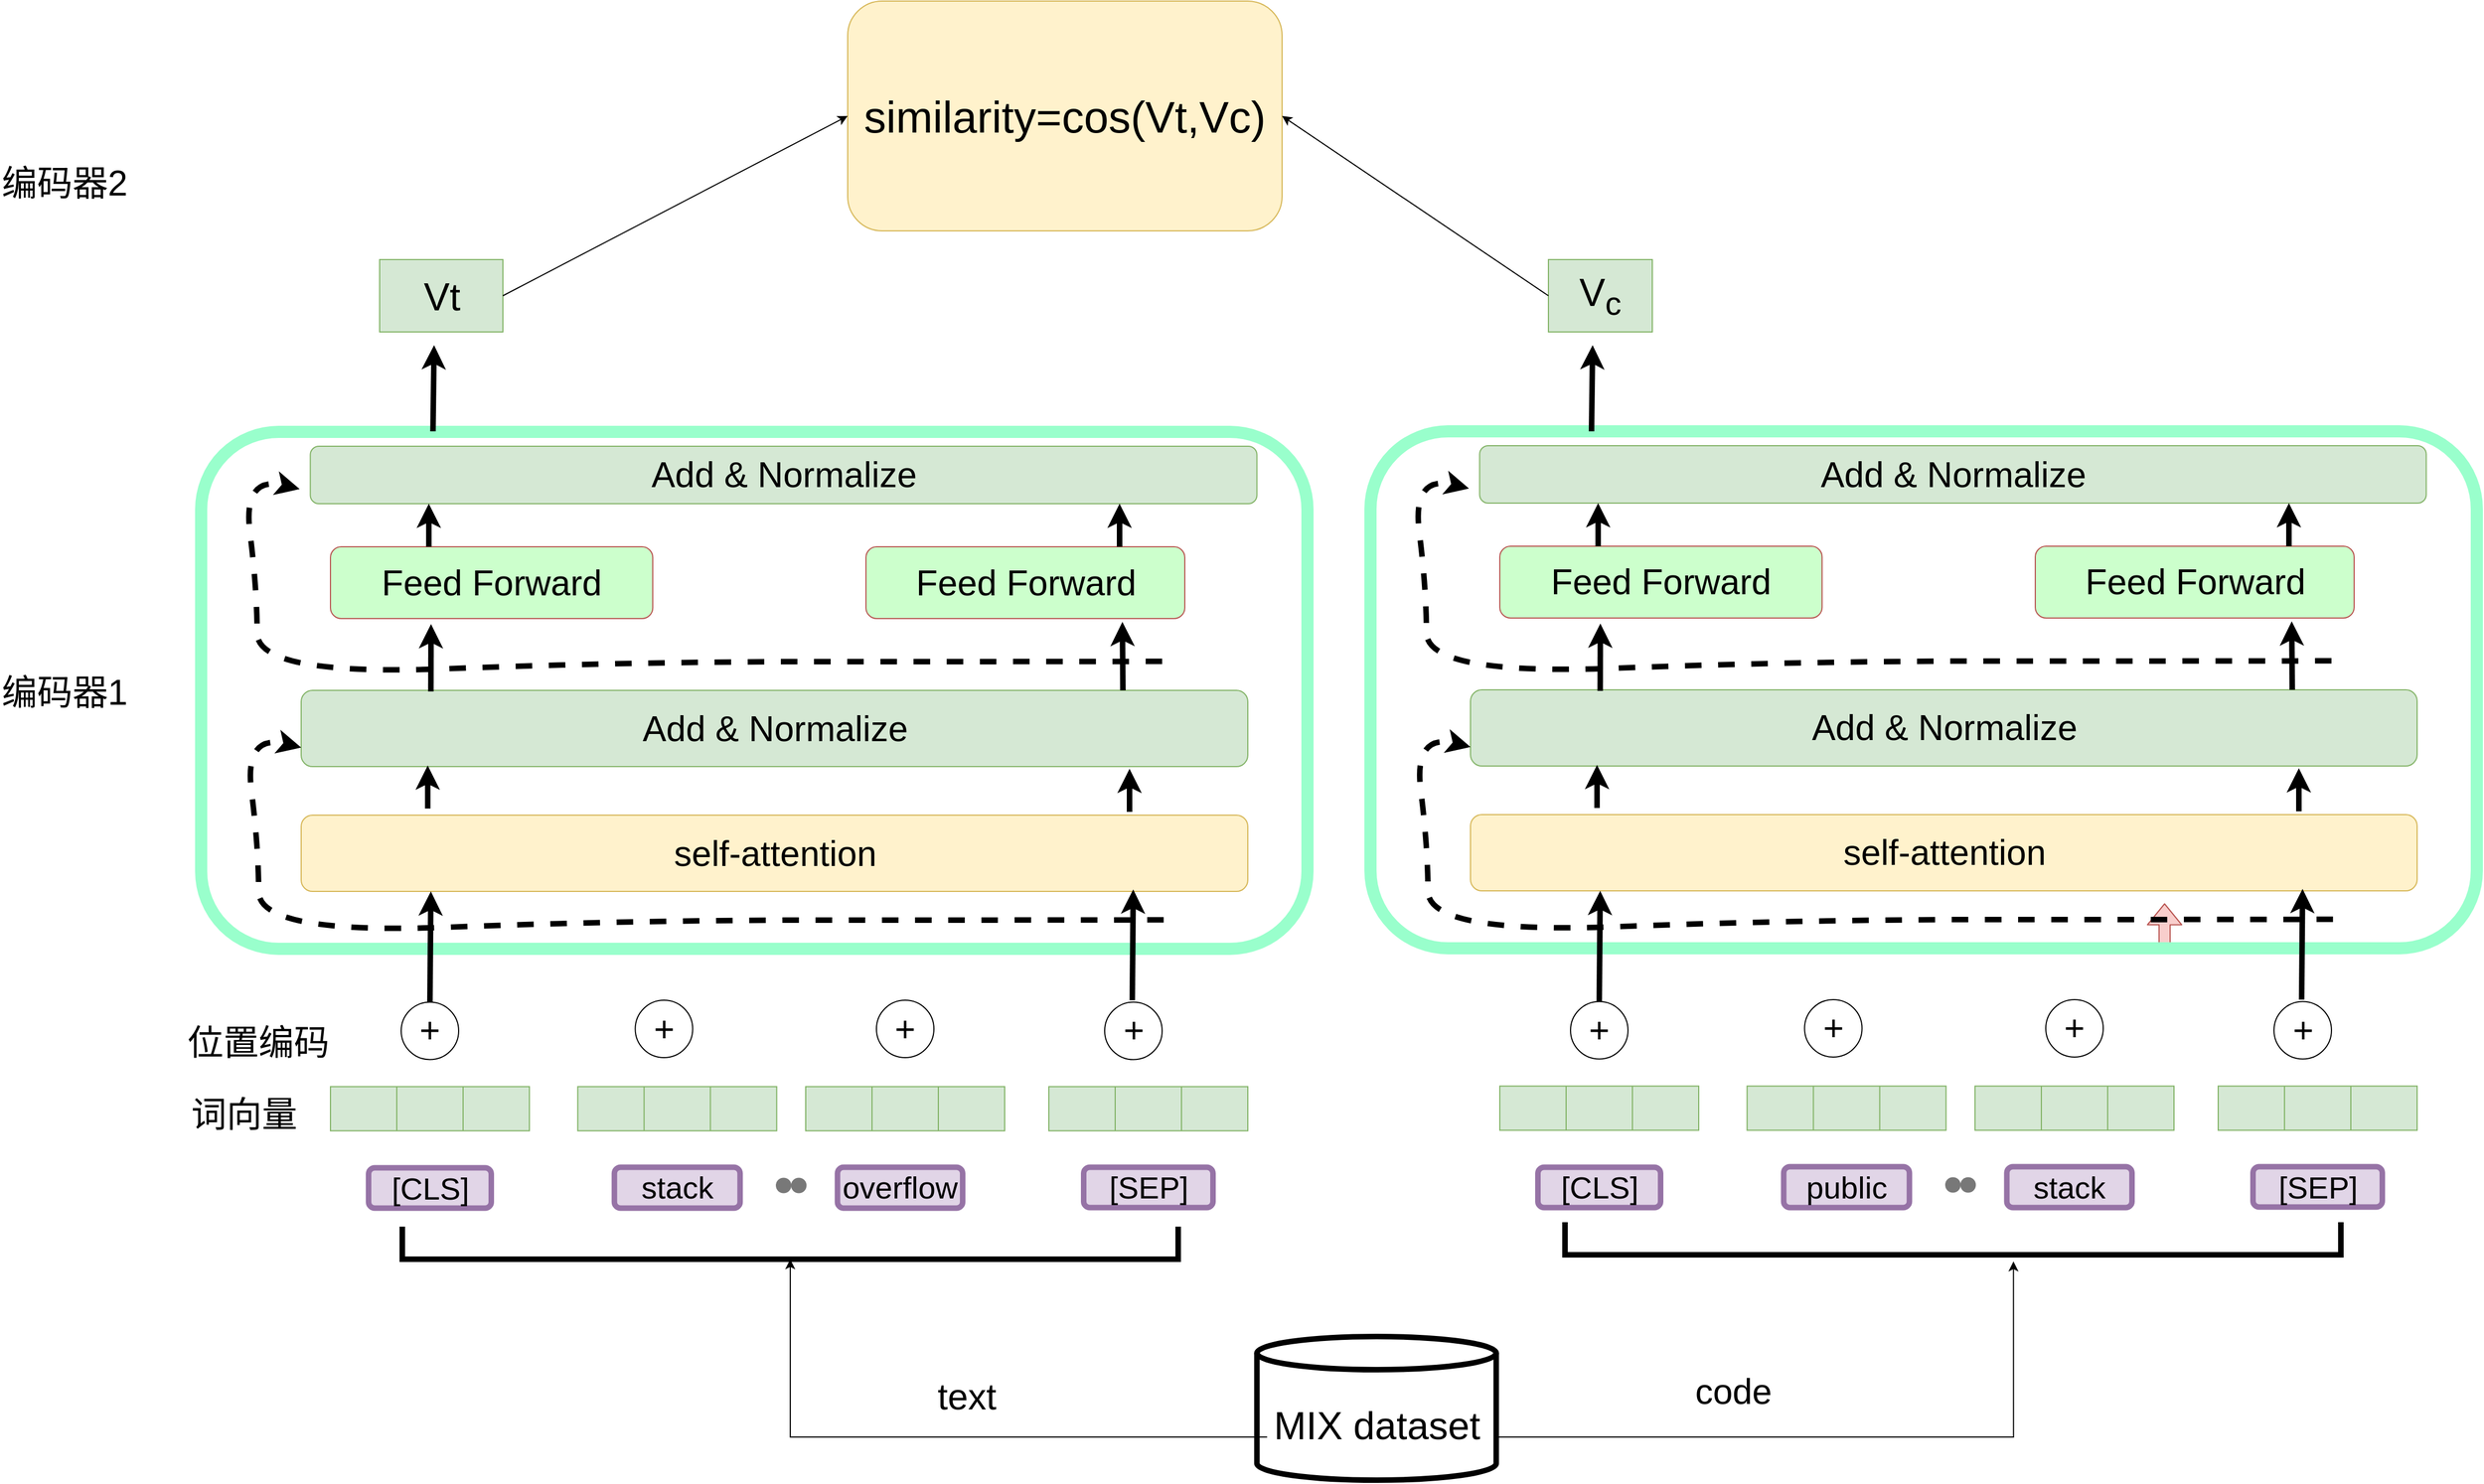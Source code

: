 <mxfile version="16.2.7" type="github"><diagram name="Page-1" id="90a13364-a465-7bf4-72fc-28e22215d7a0"><mxGraphModel dx="4015.5" dy="2703" grid="1" gridSize="13" guides="1" tooltips="1" connect="1" arrows="1" fold="1" page="1" pageScale="1.5" pageWidth="1169" pageHeight="826" background="none" math="0" shadow="0"><root><mxCell id="0" style=";html=1;"/><mxCell id="1" style=";html=1;" parent="0"/><mxCell id="kjO1eCLJ_FDzMnLDXmi8-50" value="" style="rounded=1;whiteSpace=wrap;html=1;fontSize=32;fillColor=none;strokeColor=#99FFCC;strokeWidth=11;" parent="1" vertex="1"><mxGeometry x="-13" y="273" width="1001" height="468" as="geometry"/></mxCell><mxCell id="-iZUTilEa2WBl7ZFIHIT-30" value="" style="shape=partialRectangle;whiteSpace=wrap;html=1;bottom=1;right=1;left=1;top=0;fillColor=none;routingCenterX=-0.5;strokeWidth=5;" parent="1" vertex="1"><mxGeometry x="169" y="995" width="702" height="27" as="geometry"/></mxCell><mxCell id="-iZUTilEa2WBl7ZFIHIT-35" value="&lt;span style=&quot;font-size: 28px&quot;&gt;stack&lt;/span&gt;" style="rounded=1;whiteSpace=wrap;html=1;fillColor=#e1d5e7;strokeColor=#9673a6;strokeWidth=5;" parent="1" vertex="1"><mxGeometry x="360.88" y="938.75" width="113.75" height="37" as="geometry"/></mxCell><mxCell id="-iZUTilEa2WBl7ZFIHIT-37" value="&lt;span style=&quot;font-size: 28px&quot;&gt;overflow&lt;/span&gt;" style="rounded=1;whiteSpace=wrap;html=1;fillColor=#e1d5e7;strokeColor=#9673a6;strokeWidth=5;" parent="1" vertex="1"><mxGeometry x="562.75" y="938.75" width="113.25" height="37" as="geometry"/></mxCell><mxCell id="-iZUTilEa2WBl7ZFIHIT-41" value="&lt;font style=&quot;font-size: 28px&quot;&gt;[SEP]&lt;/font&gt;" style="rounded=1;whiteSpace=wrap;html=1;fillColor=#e1d5e7;strokeColor=#9673a6;strokeWidth=5;" parent="1" vertex="1"><mxGeometry x="785.5" y="938.75" width="117" height="36.5" as="geometry"/></mxCell><mxCell id="-iZUTilEa2WBl7ZFIHIT-42" value="&lt;font style=&quot;font-size: 28px&quot;&gt;[CLS]&lt;/font&gt;" style="rounded=1;whiteSpace=wrap;html=1;fillColor=#e1d5e7;strokeColor=#9673a6;strokeWidth=5;" parent="1" vertex="1"><mxGeometry x="138.5" y="939.25" width="111" height="36.5" as="geometry"/></mxCell><mxCell id="-iZUTilEa2WBl7ZFIHIT-59" value="&lt;font style=&quot;font-size: 35px&quot;&gt;&lt;font style=&quot;font-size: 35px&quot;&gt;V&lt;/font&gt;&lt;font style=&quot;font-size: 35px&quot;&gt;t&lt;/font&gt;&lt;/font&gt;" style="rounded=0;whiteSpace=wrap;html=1;fillColor=#d5e8d4;strokeColor=#82b366;" parent="1" vertex="1"><mxGeometry x="148.5" y="117" width="111.5" height="65.5" as="geometry"/></mxCell><mxCell id="r0zvoIGPUsBEDC_ozORA-17" value="&lt;font style=&quot;font-size: 35px&quot;&gt;V&lt;sub&gt;c&lt;/sub&gt;&lt;/font&gt;" style="rounded=0;whiteSpace=wrap;html=1;fillColor=#d5e8d4;strokeColor=#82b366;" parent="1" vertex="1"><mxGeometry x="1206" y="117" width="94" height="65.5" as="geometry"/></mxCell><mxCell id="r0zvoIGPUsBEDC_ozORA-18" value="" style="shape=flexArrow;endArrow=classic;html=1;fillColor=#f8cecc;strokeColor=#b85450;" parent="1" edge="1"><mxGeometry width="50" height="50" relative="1" as="geometry"><mxPoint x="1763.5" y="743.75" as="sourcePoint"/><mxPoint x="1763.5" y="699.75" as="targetPoint"/></mxGeometry></mxCell><mxCell id="r0zvoIGPUsBEDC_ozORA-27" value="&lt;font style=&quot;font-size: 40px&quot;&gt;&lt;font style=&quot;font-size: 40px&quot;&gt;similarity=cos(V&lt;/font&gt;&lt;font style=&quot;font-size: 40px&quot;&gt;t,Vc)&lt;/font&gt;&lt;/font&gt;" style="rounded=1;whiteSpace=wrap;html=1;fillColor=#fff2cc;strokeColor=#d6b656;" parent="1" vertex="1"><mxGeometry x="572" y="-117" width="393" height="208" as="geometry"/></mxCell><mxCell id="r0zvoIGPUsBEDC_ozORA-28" value="" style="endArrow=classic;html=1;entryX=0;entryY=0.5;entryDx=0;entryDy=0;exitX=1;exitY=0.5;exitDx=0;exitDy=0;" parent="1" source="-iZUTilEa2WBl7ZFIHIT-59" target="r0zvoIGPUsBEDC_ozORA-27" edge="1"><mxGeometry width="50" height="50" relative="1" as="geometry"><mxPoint x="543" y="190" as="sourcePoint"/><mxPoint x="593" y="140" as="targetPoint"/></mxGeometry></mxCell><mxCell id="r0zvoIGPUsBEDC_ozORA-29" value="" style="endArrow=classic;html=1;exitX=0;exitY=0.5;exitDx=0;exitDy=0;entryX=1;entryY=0.5;entryDx=0;entryDy=0;" parent="1" source="r0zvoIGPUsBEDC_ozORA-17" target="r0zvoIGPUsBEDC_ozORA-27" edge="1"><mxGeometry width="50" height="50" relative="1" as="geometry"><mxPoint x="675.25" y="1161.5" as="sourcePoint"/><mxPoint x="675.75" y="1132" as="targetPoint"/></mxGeometry></mxCell><mxCell id="w33IMnsK6YFaEakTSdEN-11" value="" style="shape=waypoint;sketch=0;size=6;pointerEvents=1;points=[];fillColor=none;resizable=0;rotatable=0;perimeter=centerPerimeter;snapToPoint=1;strokeWidth=5;strokeColor=#787878;" parent="1" vertex="1"><mxGeometry x="507.75" y="935.25" width="40" height="40" as="geometry"/></mxCell><mxCell id="w33IMnsK6YFaEakTSdEN-12" value="" style="shape=waypoint;sketch=0;size=6;pointerEvents=1;points=[];fillColor=none;resizable=0;rotatable=0;perimeter=centerPerimeter;snapToPoint=1;strokeWidth=5;strokeColor=#787878;" parent="1" vertex="1"><mxGeometry x="494" y="935.25" width="40" height="40" as="geometry"/></mxCell><mxCell id="w33IMnsK6YFaEakTSdEN-25" value="" style="shape=cylinder3;whiteSpace=wrap;html=1;boundedLbl=1;backgroundOutline=1;size=15;fontSize=33;strokeWidth=5;" parent="1" vertex="1"><mxGeometry x="942.25" y="1092" width="216.5" height="130" as="geometry"/></mxCell><mxCell id="w33IMnsK6YFaEakTSdEN-29" style="edgeStyle=orthogonalEdgeStyle;rounded=0;orthogonalLoop=1;jettySize=auto;html=1;entryX=0.5;entryY=1;entryDx=0;entryDy=0;fontSize=33;" parent="1" source="w33IMnsK6YFaEakTSdEN-26" target="-iZUTilEa2WBl7ZFIHIT-30" edge="1"><mxGeometry relative="1" as="geometry"><Array as="points"><mxPoint x="520" y="1183"/></Array></mxGeometry></mxCell><mxCell id="w33IMnsK6YFaEakTSdEN-26" value="&lt;font style=&quot;font-size: 35px&quot;&gt;MIX dataset&lt;/font&gt;" style="text;html=1;strokeColor=none;fillColor=none;align=center;verticalAlign=middle;whiteSpace=wrap;rounded=0;dashed=1;dashPattern=1 2;" parent="1" vertex="1"><mxGeometry x="951.5" y="1157" width="198" height="30" as="geometry"/></mxCell><mxCell id="w33IMnsK6YFaEakTSdEN-31" value="text" style="text;html=1;strokeColor=none;fillColor=none;align=center;verticalAlign=middle;whiteSpace=wrap;rounded=0;fontSize=33;" parent="1" vertex="1"><mxGeometry x="650" y="1131" width="60" height="30" as="geometry"/></mxCell><mxCell id="kjO1eCLJ_FDzMnLDXmi8-4" value="" style="shape=table;html=1;whiteSpace=wrap;startSize=0;container=1;collapsible=0;childLayout=tableLayout;fillColor=#d5e8d4;strokeColor=#82b366;" parent="1" vertex="1"><mxGeometry x="104" y="865.75" width="180" height="40" as="geometry"/></mxCell><mxCell id="kjO1eCLJ_FDzMnLDXmi8-5" value="" style="shape=tableRow;horizontal=0;startSize=0;swimlaneHead=0;swimlaneBody=0;top=0;left=0;bottom=0;right=0;collapsible=0;dropTarget=0;fillColor=none;points=[[0,0.5],[1,0.5]];portConstraint=eastwest;" parent="kjO1eCLJ_FDzMnLDXmi8-4" vertex="1"><mxGeometry width="180" height="40" as="geometry"/></mxCell><mxCell id="kjO1eCLJ_FDzMnLDXmi8-6" value="" style="shape=partialRectangle;html=1;whiteSpace=wrap;connectable=0;fillColor=none;top=0;left=0;bottom=0;right=0;overflow=hidden;" parent="kjO1eCLJ_FDzMnLDXmi8-5" vertex="1"><mxGeometry width="60" height="40" as="geometry"><mxRectangle width="60" height="40" as="alternateBounds"/></mxGeometry></mxCell><mxCell id="kjO1eCLJ_FDzMnLDXmi8-7" value="" style="shape=partialRectangle;html=1;whiteSpace=wrap;connectable=0;fillColor=none;top=0;left=0;bottom=0;right=0;overflow=hidden;" parent="kjO1eCLJ_FDzMnLDXmi8-5" vertex="1"><mxGeometry x="60" width="60" height="40" as="geometry"><mxRectangle width="60" height="40" as="alternateBounds"/></mxGeometry></mxCell><mxCell id="kjO1eCLJ_FDzMnLDXmi8-8" value="" style="shape=partialRectangle;html=1;whiteSpace=wrap;connectable=0;fillColor=none;top=0;left=0;bottom=0;right=0;overflow=hidden;" parent="kjO1eCLJ_FDzMnLDXmi8-5" vertex="1"><mxGeometry x="120" width="60" height="40" as="geometry"><mxRectangle width="60" height="40" as="alternateBounds"/></mxGeometry></mxCell><mxCell id="kjO1eCLJ_FDzMnLDXmi8-18" value="" style="shape=table;html=1;whiteSpace=wrap;startSize=0;container=1;collapsible=0;childLayout=tableLayout;fillColor=#d5e8d4;strokeColor=#82b366;" parent="1" vertex="1"><mxGeometry x="327.75" y="865.75" width="180" height="40" as="geometry"/></mxCell><mxCell id="kjO1eCLJ_FDzMnLDXmi8-19" value="" style="shape=tableRow;horizontal=0;startSize=0;swimlaneHead=0;swimlaneBody=0;top=0;left=0;bottom=0;right=0;collapsible=0;dropTarget=0;fillColor=none;points=[[0,0.5],[1,0.5]];portConstraint=eastwest;" parent="kjO1eCLJ_FDzMnLDXmi8-18" vertex="1"><mxGeometry width="180" height="40" as="geometry"/></mxCell><mxCell id="kjO1eCLJ_FDzMnLDXmi8-20" value="" style="shape=partialRectangle;html=1;whiteSpace=wrap;connectable=0;fillColor=none;top=0;left=0;bottom=0;right=0;overflow=hidden;" parent="kjO1eCLJ_FDzMnLDXmi8-19" vertex="1"><mxGeometry width="60" height="40" as="geometry"><mxRectangle width="60" height="40" as="alternateBounds"/></mxGeometry></mxCell><mxCell id="kjO1eCLJ_FDzMnLDXmi8-21" value="" style="shape=partialRectangle;html=1;whiteSpace=wrap;connectable=0;fillColor=none;top=0;left=0;bottom=0;right=0;overflow=hidden;" parent="kjO1eCLJ_FDzMnLDXmi8-19" vertex="1"><mxGeometry x="60" width="60" height="40" as="geometry"><mxRectangle width="60" height="40" as="alternateBounds"/></mxGeometry></mxCell><mxCell id="kjO1eCLJ_FDzMnLDXmi8-22" value="" style="shape=partialRectangle;html=1;whiteSpace=wrap;connectable=0;fillColor=none;top=0;left=0;bottom=0;right=0;overflow=hidden;" parent="kjO1eCLJ_FDzMnLDXmi8-19" vertex="1"><mxGeometry x="120" width="60" height="40" as="geometry"><mxRectangle width="60" height="40" as="alternateBounds"/></mxGeometry></mxCell><mxCell id="kjO1eCLJ_FDzMnLDXmi8-23" value="" style="shape=table;html=1;whiteSpace=wrap;startSize=0;container=1;collapsible=0;childLayout=tableLayout;fillColor=#d5e8d4;strokeColor=#82b366;" parent="1" vertex="1"><mxGeometry x="534" y="865.75" width="180" height="40" as="geometry"/></mxCell><mxCell id="kjO1eCLJ_FDzMnLDXmi8-24" value="" style="shape=tableRow;horizontal=0;startSize=0;swimlaneHead=0;swimlaneBody=0;top=0;left=0;bottom=0;right=0;collapsible=0;dropTarget=0;fillColor=none;points=[[0,0.5],[1,0.5]];portConstraint=eastwest;" parent="kjO1eCLJ_FDzMnLDXmi8-23" vertex="1"><mxGeometry width="180" height="40" as="geometry"/></mxCell><mxCell id="kjO1eCLJ_FDzMnLDXmi8-25" value="" style="shape=partialRectangle;html=1;whiteSpace=wrap;connectable=0;fillColor=none;top=0;left=0;bottom=0;right=0;overflow=hidden;" parent="kjO1eCLJ_FDzMnLDXmi8-24" vertex="1"><mxGeometry width="60" height="40" as="geometry"><mxRectangle width="60" height="40" as="alternateBounds"/></mxGeometry></mxCell><mxCell id="kjO1eCLJ_FDzMnLDXmi8-26" value="" style="shape=partialRectangle;html=1;whiteSpace=wrap;connectable=0;fillColor=none;top=0;left=0;bottom=0;right=0;overflow=hidden;" parent="kjO1eCLJ_FDzMnLDXmi8-24" vertex="1"><mxGeometry x="60" width="60" height="40" as="geometry"><mxRectangle width="60" height="40" as="alternateBounds"/></mxGeometry></mxCell><mxCell id="kjO1eCLJ_FDzMnLDXmi8-27" value="" style="shape=partialRectangle;html=1;whiteSpace=wrap;connectable=0;fillColor=none;top=0;left=0;bottom=0;right=0;overflow=hidden;" parent="kjO1eCLJ_FDzMnLDXmi8-24" vertex="1"><mxGeometry x="120" width="60" height="40" as="geometry"><mxRectangle width="60" height="40" as="alternateBounds"/></mxGeometry></mxCell><mxCell id="kjO1eCLJ_FDzMnLDXmi8-33" value="" style="shape=table;html=1;whiteSpace=wrap;startSize=0;container=1;collapsible=0;childLayout=tableLayout;fillColor=#d5e8d4;strokeColor=#82b366;" parent="1" vertex="1"><mxGeometry x="754" y="865.75" width="180" height="40" as="geometry"/></mxCell><mxCell id="kjO1eCLJ_FDzMnLDXmi8-34" value="" style="shape=tableRow;horizontal=0;startSize=0;swimlaneHead=0;swimlaneBody=0;top=0;left=0;bottom=0;right=0;collapsible=0;dropTarget=0;fillColor=none;points=[[0,0.5],[1,0.5]];portConstraint=eastwest;" parent="kjO1eCLJ_FDzMnLDXmi8-33" vertex="1"><mxGeometry width="180" height="40" as="geometry"/></mxCell><mxCell id="kjO1eCLJ_FDzMnLDXmi8-35" value="" style="shape=partialRectangle;html=1;whiteSpace=wrap;connectable=0;fillColor=none;top=0;left=0;bottom=0;right=0;overflow=hidden;" parent="kjO1eCLJ_FDzMnLDXmi8-34" vertex="1"><mxGeometry width="60" height="40" as="geometry"><mxRectangle width="60" height="40" as="alternateBounds"/></mxGeometry></mxCell><mxCell id="kjO1eCLJ_FDzMnLDXmi8-36" value="" style="shape=partialRectangle;html=1;whiteSpace=wrap;connectable=0;fillColor=none;top=0;left=0;bottom=0;right=0;overflow=hidden;" parent="kjO1eCLJ_FDzMnLDXmi8-34" vertex="1"><mxGeometry x="60" width="60" height="40" as="geometry"><mxRectangle width="60" height="40" as="alternateBounds"/></mxGeometry></mxCell><mxCell id="kjO1eCLJ_FDzMnLDXmi8-37" value="" style="shape=partialRectangle;html=1;whiteSpace=wrap;connectable=0;fillColor=none;top=0;left=0;bottom=0;right=0;overflow=hidden;" parent="kjO1eCLJ_FDzMnLDXmi8-34" vertex="1"><mxGeometry x="120" width="60" height="40" as="geometry"><mxRectangle width="60" height="40" as="alternateBounds"/></mxGeometry></mxCell><mxCell id="kjO1eCLJ_FDzMnLDXmi8-41" value="&lt;font style=&quot;font-size: 32px&quot;&gt;+&lt;/font&gt;" style="ellipse;whiteSpace=wrap;html=1;aspect=fixed;" parent="1" vertex="1"><mxGeometry x="168" y="789.25" width="52" height="52" as="geometry"/></mxCell><mxCell id="kjO1eCLJ_FDzMnLDXmi8-45" value="&lt;font style=&quot;font-size: 32px&quot;&gt;+&lt;/font&gt;" style="ellipse;whiteSpace=wrap;html=1;aspect=fixed;" parent="1" vertex="1"><mxGeometry x="804.5" y="789.25" width="52" height="52" as="geometry"/></mxCell><mxCell id="kjO1eCLJ_FDzMnLDXmi8-46" value="&lt;font style=&quot;font-size: 32px&quot;&gt;+&lt;/font&gt;" style="ellipse;whiteSpace=wrap;html=1;aspect=fixed;" parent="1" vertex="1"><mxGeometry x="598" y="787.5" width="52" height="52" as="geometry"/></mxCell><mxCell id="kjO1eCLJ_FDzMnLDXmi8-47" value="&lt;font style=&quot;font-size: 32px&quot;&gt;+&lt;/font&gt;" style="ellipse;whiteSpace=wrap;html=1;aspect=fixed;" parent="1" vertex="1"><mxGeometry x="379.75" y="787.5" width="52" height="52" as="geometry"/></mxCell><mxCell id="kjO1eCLJ_FDzMnLDXmi8-48" value="词向量" style="text;html=1;strokeColor=none;fillColor=none;align=center;verticalAlign=middle;whiteSpace=wrap;rounded=0;fontSize=32;" parent="1" vertex="1"><mxGeometry x="-26" y="875.75" width="104" height="30" as="geometry"/></mxCell><mxCell id="kjO1eCLJ_FDzMnLDXmi8-49" value="位置编码" style="text;html=1;strokeColor=none;fillColor=none;align=center;verticalAlign=middle;whiteSpace=wrap;rounded=0;fontSize=32;" parent="1" vertex="1"><mxGeometry x="-26" y="811.25" width="130" height="30" as="geometry"/></mxCell><mxCell id="kjO1eCLJ_FDzMnLDXmi8-51" value="self-attention" style="rounded=1;whiteSpace=wrap;html=1;fontSize=32;fillColor=#fff2cc;strokeColor=#d6b656;" parent="1" vertex="1"><mxGeometry x="77.5" y="620" width="856.5" height="69" as="geometry"/></mxCell><mxCell id="kjO1eCLJ_FDzMnLDXmi8-52" value="Add &amp;amp; Normalize" style="rounded=1;whiteSpace=wrap;html=1;fontSize=32;fillColor=#d5e8d4;strokeColor=#82b366;" parent="1" vertex="1"><mxGeometry x="77.5" y="507" width="856.5" height="69" as="geometry"/></mxCell><mxCell id="kjO1eCLJ_FDzMnLDXmi8-53" value="Feed Forward" style="rounded=1;whiteSpace=wrap;html=1;fontSize=32;fillColor=#CCFFCC;strokeColor=#b85450;" parent="1" vertex="1"><mxGeometry x="104" y="377" width="291.62" height="65" as="geometry"/></mxCell><mxCell id="kjO1eCLJ_FDzMnLDXmi8-54" value="Feed Forward" style="rounded=1;whiteSpace=wrap;html=1;fontSize=32;fillColor=#CCFFCC;strokeColor=#b85450;" parent="1" vertex="1"><mxGeometry x="588.5" y="377" width="288.5" height="65" as="geometry"/></mxCell><mxCell id="kjO1eCLJ_FDzMnLDXmi8-55" value="Add &amp;amp; Normalize" style="rounded=1;whiteSpace=wrap;html=1;fontSize=32;fillColor=#d5e8d4;strokeColor=#82b366;" parent="1" vertex="1"><mxGeometry x="85.75" y="286" width="856.5" height="52" as="geometry"/></mxCell><mxCell id="kjO1eCLJ_FDzMnLDXmi8-56" value="" style="endArrow=classic;html=1;rounded=0;fontSize=32;exitX=0.5;exitY=0;exitDx=0;exitDy=0;entryX=0.137;entryY=1;entryDx=0;entryDy=0;entryPerimeter=0;strokeWidth=5;" parent="1" source="kjO1eCLJ_FDzMnLDXmi8-41" target="kjO1eCLJ_FDzMnLDXmi8-51" edge="1"><mxGeometry width="50" height="50" relative="1" as="geometry"><mxPoint x="364" y="687" as="sourcePoint"/><mxPoint x="414" y="637" as="targetPoint"/></mxGeometry></mxCell><mxCell id="kjO1eCLJ_FDzMnLDXmi8-57" value="" style="endArrow=classic;html=1;rounded=0;fontSize=32;exitX=0.5;exitY=0;exitDx=0;exitDy=0;entryX=0.137;entryY=1;entryDx=0;entryDy=0;entryPerimeter=0;strokeWidth=5;" parent="1" edge="1"><mxGeometry width="50" height="50" relative="1" as="geometry"><mxPoint x="829.5" y="787.5" as="sourcePoint"/><mxPoint x="830.34" y="687.25" as="targetPoint"/></mxGeometry></mxCell><mxCell id="kjO1eCLJ_FDzMnLDXmi8-60" value="" style="curved=1;endArrow=classic;html=1;rounded=0;fontSize=32;strokeWidth=5;dashed=1;entryX=0;entryY=0.75;entryDx=0;entryDy=0;exitX=0.87;exitY=0.944;exitDx=0;exitDy=0;exitPerimeter=0;" parent="1" source="kjO1eCLJ_FDzMnLDXmi8-50" target="kjO1eCLJ_FDzMnLDXmi8-52" edge="1"><mxGeometry width="50" height="50" relative="1" as="geometry"><mxPoint x="754" y="715" as="sourcePoint"/><mxPoint x="65" y="655" as="targetPoint"/><Array as="points"><mxPoint x="715" y="715"/><mxPoint x="377" y="715"/><mxPoint x="39" y="728"/><mxPoint x="39" y="650"/><mxPoint x="26" y="546"/></Array></mxGeometry></mxCell><mxCell id="kjO1eCLJ_FDzMnLDXmi8-61" value="" style="curved=1;endArrow=classic;html=1;rounded=0;fontSize=32;strokeWidth=5;dashed=1;entryX=0;entryY=0.75;entryDx=0;entryDy=0;exitX=0.87;exitY=0.944;exitDx=0;exitDy=0;exitPerimeter=0;" parent="1" edge="1"><mxGeometry width="50" height="50" relative="1" as="geometry"><mxPoint x="856.5" y="480.792" as="sourcePoint"/><mxPoint x="76.13" y="324.75" as="targetPoint"/><Array as="points"><mxPoint x="713.63" y="481"/><mxPoint x="375.63" y="481"/><mxPoint x="37.63" y="494"/><mxPoint x="37.63" y="416"/><mxPoint x="24.63" y="312"/></Array></mxGeometry></mxCell><mxCell id="kjO1eCLJ_FDzMnLDXmi8-62" value="" style="endArrow=classic;html=1;rounded=0;fontSize=32;strokeWidth=5;" parent="1" edge="1"><mxGeometry width="50" height="50" relative="1" as="geometry"><mxPoint x="192" y="614" as="sourcePoint"/><mxPoint x="192" y="575" as="targetPoint"/></mxGeometry></mxCell><mxCell id="kjO1eCLJ_FDzMnLDXmi8-65" value="" style="endArrow=classic;html=1;rounded=0;fontSize=32;strokeWidth=5;" parent="1" edge="1"><mxGeometry width="50" height="50" relative="1" as="geometry"><mxPoint x="827" y="617" as="sourcePoint"/><mxPoint x="827" y="578" as="targetPoint"/></mxGeometry></mxCell><mxCell id="kjO1eCLJ_FDzMnLDXmi8-66" value="" style="endArrow=classic;html=1;rounded=0;fontSize=32;strokeWidth=5;exitX=0.137;exitY=-0.058;exitDx=0;exitDy=0;exitPerimeter=0;" parent="1" edge="1"><mxGeometry width="50" height="50" relative="1" as="geometry"><mxPoint x="194.84" y="507.998" as="sourcePoint"/><mxPoint x="195" y="447" as="targetPoint"/></mxGeometry></mxCell><mxCell id="kjO1eCLJ_FDzMnLDXmi8-67" value="" style="endArrow=classic;html=1;rounded=0;fontSize=32;strokeWidth=5;entryX=0.858;entryY=1.031;entryDx=0;entryDy=0;entryPerimeter=0;" parent="1" edge="1"><mxGeometry width="50" height="50" relative="1" as="geometry"><mxPoint x="821" y="507" as="sourcePoint"/><mxPoint x="820.533" y="445.015" as="targetPoint"/></mxGeometry></mxCell><mxCell id="kjO1eCLJ_FDzMnLDXmi8-72" value="" style="endArrow=classic;html=1;rounded=0;fontSize=32;strokeWidth=5;" parent="1" edge="1"><mxGeometry width="50" height="50" relative="1" as="geometry"><mxPoint x="193" y="377" as="sourcePoint"/><mxPoint x="193" y="338" as="targetPoint"/></mxGeometry></mxCell><mxCell id="kjO1eCLJ_FDzMnLDXmi8-75" value="" style="endArrow=classic;html=1;rounded=0;fontSize=32;strokeWidth=5;" parent="1" edge="1"><mxGeometry width="50" height="50" relative="1" as="geometry"><mxPoint x="818" y="377" as="sourcePoint"/><mxPoint x="818" y="338" as="targetPoint"/></mxGeometry></mxCell><mxCell id="kjO1eCLJ_FDzMnLDXmi8-131" value="" style="endArrow=classic;html=1;rounded=0;fontSize=32;exitX=0.5;exitY=0;exitDx=0;exitDy=0;strokeWidth=5;" parent="1" edge="1"><mxGeometry width="50" height="50" relative="1" as="geometry"><mxPoint x="196.75" y="272.5" as="sourcePoint"/><mxPoint x="197.75" y="194.5" as="targetPoint"/></mxGeometry></mxCell><mxCell id="kjO1eCLJ_FDzMnLDXmi8-137" value="编码器1" style="text;html=1;strokeColor=none;fillColor=none;align=center;verticalAlign=middle;whiteSpace=wrap;rounded=0;fontSize=32;" parent="1" vertex="1"><mxGeometry x="-195" y="494" width="117" height="30" as="geometry"/></mxCell><mxCell id="kjO1eCLJ_FDzMnLDXmi8-138" value="编码器2" style="text;html=1;strokeColor=none;fillColor=none;align=center;verticalAlign=middle;whiteSpace=wrap;rounded=0;fontSize=32;" parent="1" vertex="1"><mxGeometry x="-195" y="32.5" width="117" height="30" as="geometry"/></mxCell><mxCell id="kjO1eCLJ_FDzMnLDXmi8-205" value="" style="rounded=1;whiteSpace=wrap;html=1;fontSize=32;fillColor=none;strokeColor=#99FFCC;strokeWidth=11;" parent="1" vertex="1"><mxGeometry x="1045" y="272.5" width="1001" height="468" as="geometry"/></mxCell><mxCell id="kjO1eCLJ_FDzMnLDXmi8-206" value="&lt;span style=&quot;font-size: 28px&quot;&gt;public&lt;/span&gt;" style="rounded=1;whiteSpace=wrap;html=1;fillColor=#e1d5e7;strokeColor=#9673a6;strokeWidth=5;" parent="1" vertex="1"><mxGeometry x="1418.88" y="938.25" width="113.75" height="37" as="geometry"/></mxCell><mxCell id="kjO1eCLJ_FDzMnLDXmi8-207" value="&lt;span style=&quot;font-size: 28px&quot;&gt;stack&lt;/span&gt;" style="rounded=1;whiteSpace=wrap;html=1;fillColor=#e1d5e7;strokeColor=#9673a6;strokeWidth=5;" parent="1" vertex="1"><mxGeometry x="1620.75" y="938.25" width="113.25" height="37" as="geometry"/></mxCell><mxCell id="kjO1eCLJ_FDzMnLDXmi8-208" value="&lt;font style=&quot;font-size: 28px&quot;&gt;[SEP]&lt;/font&gt;" style="rounded=1;whiteSpace=wrap;html=1;fillColor=#e1d5e7;strokeColor=#9673a6;strokeWidth=5;" parent="1" vertex="1"><mxGeometry x="1843.5" y="938.25" width="117" height="36.5" as="geometry"/></mxCell><mxCell id="kjO1eCLJ_FDzMnLDXmi8-209" value="&lt;font style=&quot;font-size: 28px&quot;&gt;[CLS]&lt;/font&gt;" style="rounded=1;whiteSpace=wrap;html=1;fillColor=#e1d5e7;strokeColor=#9673a6;strokeWidth=5;" parent="1" vertex="1"><mxGeometry x="1196.5" y="938.75" width="111" height="36.5" as="geometry"/></mxCell><mxCell id="kjO1eCLJ_FDzMnLDXmi8-210" value="" style="shape=waypoint;sketch=0;size=6;pointerEvents=1;points=[];fillColor=none;resizable=0;rotatable=0;perimeter=centerPerimeter;snapToPoint=1;strokeWidth=5;strokeColor=#787878;" parent="1" vertex="1"><mxGeometry x="1565.75" y="934.75" width="40" height="40" as="geometry"/></mxCell><mxCell id="kjO1eCLJ_FDzMnLDXmi8-211" value="" style="shape=waypoint;sketch=0;size=6;pointerEvents=1;points=[];fillColor=none;resizable=0;rotatable=0;perimeter=centerPerimeter;snapToPoint=1;strokeWidth=5;strokeColor=#787878;" parent="1" vertex="1"><mxGeometry x="1552" y="934.75" width="40" height="40" as="geometry"/></mxCell><mxCell id="kjO1eCLJ_FDzMnLDXmi8-212" value="" style="shape=table;html=1;whiteSpace=wrap;startSize=0;container=1;collapsible=0;childLayout=tableLayout;fillColor=#d5e8d4;strokeColor=#82b366;" parent="1" vertex="1"><mxGeometry x="1162" y="865.25" width="180" height="40" as="geometry"/></mxCell><mxCell id="kjO1eCLJ_FDzMnLDXmi8-213" value="" style="shape=tableRow;horizontal=0;startSize=0;swimlaneHead=0;swimlaneBody=0;top=0;left=0;bottom=0;right=0;collapsible=0;dropTarget=0;fillColor=none;points=[[0,0.5],[1,0.5]];portConstraint=eastwest;" parent="kjO1eCLJ_FDzMnLDXmi8-212" vertex="1"><mxGeometry width="180" height="40" as="geometry"/></mxCell><mxCell id="kjO1eCLJ_FDzMnLDXmi8-214" value="" style="shape=partialRectangle;html=1;whiteSpace=wrap;connectable=0;fillColor=none;top=0;left=0;bottom=0;right=0;overflow=hidden;" parent="kjO1eCLJ_FDzMnLDXmi8-213" vertex="1"><mxGeometry width="60" height="40" as="geometry"><mxRectangle width="60" height="40" as="alternateBounds"/></mxGeometry></mxCell><mxCell id="kjO1eCLJ_FDzMnLDXmi8-215" value="" style="shape=partialRectangle;html=1;whiteSpace=wrap;connectable=0;fillColor=none;top=0;left=0;bottom=0;right=0;overflow=hidden;" parent="kjO1eCLJ_FDzMnLDXmi8-213" vertex="1"><mxGeometry x="60" width="60" height="40" as="geometry"><mxRectangle width="60" height="40" as="alternateBounds"/></mxGeometry></mxCell><mxCell id="kjO1eCLJ_FDzMnLDXmi8-216" value="" style="shape=partialRectangle;html=1;whiteSpace=wrap;connectable=0;fillColor=none;top=0;left=0;bottom=0;right=0;overflow=hidden;" parent="kjO1eCLJ_FDzMnLDXmi8-213" vertex="1"><mxGeometry x="120" width="60" height="40" as="geometry"><mxRectangle width="60" height="40" as="alternateBounds"/></mxGeometry></mxCell><mxCell id="kjO1eCLJ_FDzMnLDXmi8-217" value="" style="shape=table;html=1;whiteSpace=wrap;startSize=0;container=1;collapsible=0;childLayout=tableLayout;fillColor=#d5e8d4;strokeColor=#82b366;" parent="1" vertex="1"><mxGeometry x="1385.75" y="865.25" width="180" height="40" as="geometry"/></mxCell><mxCell id="kjO1eCLJ_FDzMnLDXmi8-218" value="" style="shape=tableRow;horizontal=0;startSize=0;swimlaneHead=0;swimlaneBody=0;top=0;left=0;bottom=0;right=0;collapsible=0;dropTarget=0;fillColor=none;points=[[0,0.5],[1,0.5]];portConstraint=eastwest;" parent="kjO1eCLJ_FDzMnLDXmi8-217" vertex="1"><mxGeometry width="180" height="40" as="geometry"/></mxCell><mxCell id="kjO1eCLJ_FDzMnLDXmi8-219" value="" style="shape=partialRectangle;html=1;whiteSpace=wrap;connectable=0;fillColor=none;top=0;left=0;bottom=0;right=0;overflow=hidden;" parent="kjO1eCLJ_FDzMnLDXmi8-218" vertex="1"><mxGeometry width="60" height="40" as="geometry"><mxRectangle width="60" height="40" as="alternateBounds"/></mxGeometry></mxCell><mxCell id="kjO1eCLJ_FDzMnLDXmi8-220" value="" style="shape=partialRectangle;html=1;whiteSpace=wrap;connectable=0;fillColor=none;top=0;left=0;bottom=0;right=0;overflow=hidden;" parent="kjO1eCLJ_FDzMnLDXmi8-218" vertex="1"><mxGeometry x="60" width="60" height="40" as="geometry"><mxRectangle width="60" height="40" as="alternateBounds"/></mxGeometry></mxCell><mxCell id="kjO1eCLJ_FDzMnLDXmi8-221" value="" style="shape=partialRectangle;html=1;whiteSpace=wrap;connectable=0;fillColor=none;top=0;left=0;bottom=0;right=0;overflow=hidden;" parent="kjO1eCLJ_FDzMnLDXmi8-218" vertex="1"><mxGeometry x="120" width="60" height="40" as="geometry"><mxRectangle width="60" height="40" as="alternateBounds"/></mxGeometry></mxCell><mxCell id="kjO1eCLJ_FDzMnLDXmi8-222" value="" style="shape=table;html=1;whiteSpace=wrap;startSize=0;container=1;collapsible=0;childLayout=tableLayout;fillColor=#d5e8d4;strokeColor=#82b366;" parent="1" vertex="1"><mxGeometry x="1592" y="865.25" width="180" height="40" as="geometry"/></mxCell><mxCell id="kjO1eCLJ_FDzMnLDXmi8-223" value="" style="shape=tableRow;horizontal=0;startSize=0;swimlaneHead=0;swimlaneBody=0;top=0;left=0;bottom=0;right=0;collapsible=0;dropTarget=0;fillColor=none;points=[[0,0.5],[1,0.5]];portConstraint=eastwest;" parent="kjO1eCLJ_FDzMnLDXmi8-222" vertex="1"><mxGeometry width="180" height="40" as="geometry"/></mxCell><mxCell id="kjO1eCLJ_FDzMnLDXmi8-224" value="" style="shape=partialRectangle;html=1;whiteSpace=wrap;connectable=0;fillColor=none;top=0;left=0;bottom=0;right=0;overflow=hidden;" parent="kjO1eCLJ_FDzMnLDXmi8-223" vertex="1"><mxGeometry width="60" height="40" as="geometry"><mxRectangle width="60" height="40" as="alternateBounds"/></mxGeometry></mxCell><mxCell id="kjO1eCLJ_FDzMnLDXmi8-225" value="" style="shape=partialRectangle;html=1;whiteSpace=wrap;connectable=0;fillColor=none;top=0;left=0;bottom=0;right=0;overflow=hidden;" parent="kjO1eCLJ_FDzMnLDXmi8-223" vertex="1"><mxGeometry x="60" width="60" height="40" as="geometry"><mxRectangle width="60" height="40" as="alternateBounds"/></mxGeometry></mxCell><mxCell id="kjO1eCLJ_FDzMnLDXmi8-226" value="" style="shape=partialRectangle;html=1;whiteSpace=wrap;connectable=0;fillColor=none;top=0;left=0;bottom=0;right=0;overflow=hidden;" parent="kjO1eCLJ_FDzMnLDXmi8-223" vertex="1"><mxGeometry x="120" width="60" height="40" as="geometry"><mxRectangle width="60" height="40" as="alternateBounds"/></mxGeometry></mxCell><mxCell id="kjO1eCLJ_FDzMnLDXmi8-227" value="" style="shape=table;html=1;whiteSpace=wrap;startSize=0;container=1;collapsible=0;childLayout=tableLayout;fillColor=#d5e8d4;strokeColor=#82b366;" parent="1" vertex="1"><mxGeometry x="1812" y="865.25" width="180" height="40" as="geometry"/></mxCell><mxCell id="kjO1eCLJ_FDzMnLDXmi8-228" value="" style="shape=tableRow;horizontal=0;startSize=0;swimlaneHead=0;swimlaneBody=0;top=0;left=0;bottom=0;right=0;collapsible=0;dropTarget=0;fillColor=none;points=[[0,0.5],[1,0.5]];portConstraint=eastwest;" parent="kjO1eCLJ_FDzMnLDXmi8-227" vertex="1"><mxGeometry width="180" height="40" as="geometry"/></mxCell><mxCell id="kjO1eCLJ_FDzMnLDXmi8-229" value="" style="shape=partialRectangle;html=1;whiteSpace=wrap;connectable=0;fillColor=none;top=0;left=0;bottom=0;right=0;overflow=hidden;" parent="kjO1eCLJ_FDzMnLDXmi8-228" vertex="1"><mxGeometry width="60" height="40" as="geometry"><mxRectangle width="60" height="40" as="alternateBounds"/></mxGeometry></mxCell><mxCell id="kjO1eCLJ_FDzMnLDXmi8-230" value="" style="shape=partialRectangle;html=1;whiteSpace=wrap;connectable=0;fillColor=none;top=0;left=0;bottom=0;right=0;overflow=hidden;" parent="kjO1eCLJ_FDzMnLDXmi8-228" vertex="1"><mxGeometry x="60" width="60" height="40" as="geometry"><mxRectangle width="60" height="40" as="alternateBounds"/></mxGeometry></mxCell><mxCell id="kjO1eCLJ_FDzMnLDXmi8-231" value="" style="shape=partialRectangle;html=1;whiteSpace=wrap;connectable=0;fillColor=none;top=0;left=0;bottom=0;right=0;overflow=hidden;" parent="kjO1eCLJ_FDzMnLDXmi8-228" vertex="1"><mxGeometry x="120" width="60" height="40" as="geometry"><mxRectangle width="60" height="40" as="alternateBounds"/></mxGeometry></mxCell><mxCell id="kjO1eCLJ_FDzMnLDXmi8-232" value="&lt;font style=&quot;font-size: 32px&quot;&gt;+&lt;/font&gt;" style="ellipse;whiteSpace=wrap;html=1;aspect=fixed;" parent="1" vertex="1"><mxGeometry x="1226" y="788.75" width="52" height="52" as="geometry"/></mxCell><mxCell id="kjO1eCLJ_FDzMnLDXmi8-233" value="&lt;font style=&quot;font-size: 32px&quot;&gt;+&lt;/font&gt;" style="ellipse;whiteSpace=wrap;html=1;aspect=fixed;" parent="1" vertex="1"><mxGeometry x="1862.5" y="788.75" width="52" height="52" as="geometry"/></mxCell><mxCell id="kjO1eCLJ_FDzMnLDXmi8-234" value="&lt;font style=&quot;font-size: 32px&quot;&gt;+&lt;/font&gt;" style="ellipse;whiteSpace=wrap;html=1;aspect=fixed;" parent="1" vertex="1"><mxGeometry x="1656" y="787" width="52" height="52" as="geometry"/></mxCell><mxCell id="kjO1eCLJ_FDzMnLDXmi8-235" value="&lt;font style=&quot;font-size: 32px&quot;&gt;+&lt;/font&gt;" style="ellipse;whiteSpace=wrap;html=1;aspect=fixed;" parent="1" vertex="1"><mxGeometry x="1437.75" y="787" width="52" height="52" as="geometry"/></mxCell><mxCell id="kjO1eCLJ_FDzMnLDXmi8-238" value="self-attention" style="rounded=1;whiteSpace=wrap;html=1;fontSize=32;fillColor=#fff2cc;strokeColor=#d6b656;" parent="1" vertex="1"><mxGeometry x="1135.5" y="619.5" width="856.5" height="69" as="geometry"/></mxCell><mxCell id="kjO1eCLJ_FDzMnLDXmi8-239" value="Add &amp;amp; Normalize" style="rounded=1;whiteSpace=wrap;html=1;fontSize=32;fillColor=#d5e8d4;strokeColor=#82b366;" parent="1" vertex="1"><mxGeometry x="1135.5" y="506.5" width="856.5" height="69" as="geometry"/></mxCell><mxCell id="kjO1eCLJ_FDzMnLDXmi8-240" value="Feed Forward" style="rounded=1;whiteSpace=wrap;html=1;fontSize=32;fillColor=#CCFFCC;strokeColor=#b85450;" parent="1" vertex="1"><mxGeometry x="1162" y="376.5" width="291.62" height="65" as="geometry"/></mxCell><mxCell id="kjO1eCLJ_FDzMnLDXmi8-241" value="Feed Forward" style="rounded=1;whiteSpace=wrap;html=1;fontSize=32;fillColor=#CCFFCC;strokeColor=#b85450;" parent="1" vertex="1"><mxGeometry x="1646.5" y="376.5" width="288.5" height="65" as="geometry"/></mxCell><mxCell id="kjO1eCLJ_FDzMnLDXmi8-242" value="Add &amp;amp; Normalize" style="rounded=1;whiteSpace=wrap;html=1;fontSize=32;fillColor=#d5e8d4;strokeColor=#82b366;" parent="1" vertex="1"><mxGeometry x="1143.75" y="285.5" width="856.5" height="52" as="geometry"/></mxCell><mxCell id="kjO1eCLJ_FDzMnLDXmi8-243" value="" style="endArrow=classic;html=1;rounded=0;fontSize=32;exitX=0.5;exitY=0;exitDx=0;exitDy=0;entryX=0.137;entryY=1;entryDx=0;entryDy=0;entryPerimeter=0;strokeWidth=5;" parent="1" source="kjO1eCLJ_FDzMnLDXmi8-232" target="kjO1eCLJ_FDzMnLDXmi8-238" edge="1"><mxGeometry width="50" height="50" relative="1" as="geometry"><mxPoint x="1422" y="686.5" as="sourcePoint"/><mxPoint x="1472" y="636.5" as="targetPoint"/></mxGeometry></mxCell><mxCell id="kjO1eCLJ_FDzMnLDXmi8-244" value="" style="endArrow=classic;html=1;rounded=0;fontSize=32;exitX=0.5;exitY=0;exitDx=0;exitDy=0;entryX=0.137;entryY=1;entryDx=0;entryDy=0;entryPerimeter=0;strokeWidth=5;" parent="1" edge="1"><mxGeometry width="50" height="50" relative="1" as="geometry"><mxPoint x="1887.5" y="787" as="sourcePoint"/><mxPoint x="1888.341" y="686.75" as="targetPoint"/></mxGeometry></mxCell><mxCell id="kjO1eCLJ_FDzMnLDXmi8-245" value="" style="curved=1;endArrow=classic;html=1;rounded=0;fontSize=32;strokeWidth=5;dashed=1;entryX=0;entryY=0.75;entryDx=0;entryDy=0;exitX=0.87;exitY=0.944;exitDx=0;exitDy=0;exitPerimeter=0;" parent="1" source="kjO1eCLJ_FDzMnLDXmi8-205" target="kjO1eCLJ_FDzMnLDXmi8-239" edge="1"><mxGeometry width="50" height="50" relative="1" as="geometry"><mxPoint x="1812" y="714.5" as="sourcePoint"/><mxPoint x="1123" y="654.5" as="targetPoint"/><Array as="points"><mxPoint x="1773" y="714.5"/><mxPoint x="1435" y="714.5"/><mxPoint x="1097" y="727.5"/><mxPoint x="1097" y="649.5"/><mxPoint x="1084" y="545.5"/></Array></mxGeometry></mxCell><mxCell id="kjO1eCLJ_FDzMnLDXmi8-246" value="" style="curved=1;endArrow=classic;html=1;rounded=0;fontSize=32;strokeWidth=5;dashed=1;entryX=0;entryY=0.75;entryDx=0;entryDy=0;exitX=0.87;exitY=0.944;exitDx=0;exitDy=0;exitPerimeter=0;" parent="1" edge="1"><mxGeometry width="50" height="50" relative="1" as="geometry"><mxPoint x="1914.5" y="480.292" as="sourcePoint"/><mxPoint x="1134.13" y="324.25" as="targetPoint"/><Array as="points"><mxPoint x="1771.63" y="480.5"/><mxPoint x="1433.63" y="480.5"/><mxPoint x="1095.63" y="493.5"/><mxPoint x="1095.63" y="415.5"/><mxPoint x="1082.63" y="311.5"/></Array></mxGeometry></mxCell><mxCell id="kjO1eCLJ_FDzMnLDXmi8-247" value="" style="endArrow=classic;html=1;rounded=0;fontSize=32;strokeWidth=5;" parent="1" edge="1"><mxGeometry width="50" height="50" relative="1" as="geometry"><mxPoint x="1250" y="613.5" as="sourcePoint"/><mxPoint x="1250" y="574.5" as="targetPoint"/></mxGeometry></mxCell><mxCell id="kjO1eCLJ_FDzMnLDXmi8-248" value="" style="endArrow=classic;html=1;rounded=0;fontSize=32;strokeWidth=5;" parent="1" edge="1"><mxGeometry width="50" height="50" relative="1" as="geometry"><mxPoint x="1885" y="616.5" as="sourcePoint"/><mxPoint x="1885" y="577.5" as="targetPoint"/></mxGeometry></mxCell><mxCell id="kjO1eCLJ_FDzMnLDXmi8-249" value="" style="endArrow=classic;html=1;rounded=0;fontSize=32;strokeWidth=5;exitX=0.137;exitY=-0.058;exitDx=0;exitDy=0;exitPerimeter=0;" parent="1" edge="1"><mxGeometry width="50" height="50" relative="1" as="geometry"><mxPoint x="1252.84" y="507.498" as="sourcePoint"/><mxPoint x="1253" y="446.5" as="targetPoint"/></mxGeometry></mxCell><mxCell id="kjO1eCLJ_FDzMnLDXmi8-250" value="" style="endArrow=classic;html=1;rounded=0;fontSize=32;strokeWidth=5;entryX=0.858;entryY=1.031;entryDx=0;entryDy=0;entryPerimeter=0;" parent="1" edge="1"><mxGeometry width="50" height="50" relative="1" as="geometry"><mxPoint x="1879" y="506.5" as="sourcePoint"/><mxPoint x="1878.533" y="444.515" as="targetPoint"/></mxGeometry></mxCell><mxCell id="kjO1eCLJ_FDzMnLDXmi8-253" value="" style="endArrow=classic;html=1;rounded=0;fontSize=32;strokeWidth=5;" parent="1" edge="1"><mxGeometry width="50" height="50" relative="1" as="geometry"><mxPoint x="1251" y="376.5" as="sourcePoint"/><mxPoint x="1251" y="337.5" as="targetPoint"/></mxGeometry></mxCell><mxCell id="kjO1eCLJ_FDzMnLDXmi8-254" value="" style="endArrow=classic;html=1;rounded=0;fontSize=32;strokeWidth=5;" parent="1" edge="1"><mxGeometry width="50" height="50" relative="1" as="geometry"><mxPoint x="1876" y="376.5" as="sourcePoint"/><mxPoint x="1876" y="337.5" as="targetPoint"/></mxGeometry></mxCell><mxCell id="kjO1eCLJ_FDzMnLDXmi8-271" value="" style="shape=partialRectangle;whiteSpace=wrap;html=1;bottom=1;right=1;left=1;top=0;fillColor=none;routingCenterX=-0.5;strokeWidth=5;" parent="1" vertex="1"><mxGeometry x="1221" y="991" width="702" height="27" as="geometry"/></mxCell><mxCell id="kjO1eCLJ_FDzMnLDXmi8-272" style="edgeStyle=orthogonalEdgeStyle;rounded=0;orthogonalLoop=1;jettySize=auto;html=1;entryX=0.578;entryY=1.222;entryDx=0;entryDy=0;fontSize=33;entryPerimeter=0;exitX=1;exitY=0.5;exitDx=0;exitDy=0;exitPerimeter=0;" parent="1" source="w33IMnsK6YFaEakTSdEN-25" target="kjO1eCLJ_FDzMnLDXmi8-271" edge="1"><mxGeometry relative="1" as="geometry"><mxPoint x="978.9" y="1183" as="sourcePoint"/><mxPoint x="533" y="1035" as="targetPoint"/><Array as="points"><mxPoint x="1159" y="1183"/><mxPoint x="1627" y="1183"/></Array></mxGeometry></mxCell><mxCell id="kjO1eCLJ_FDzMnLDXmi8-276" value="code" style="text;html=1;align=center;verticalAlign=middle;resizable=0;points=[];autosize=1;strokeColor=none;fillColor=none;fontSize=32;" parent="1" vertex="1"><mxGeometry x="1327.88" y="1122" width="91" height="39" as="geometry"/></mxCell><mxCell id="kjO1eCLJ_FDzMnLDXmi8-277" value="" style="endArrow=classic;html=1;rounded=0;fontSize=32;exitX=0.5;exitY=0;exitDx=0;exitDy=0;strokeWidth=5;" parent="1" edge="1"><mxGeometry width="50" height="50" relative="1" as="geometry"><mxPoint x="1245" y="272.5" as="sourcePoint"/><mxPoint x="1246" y="194.5" as="targetPoint"/></mxGeometry></mxCell></root></mxGraphModel></diagram></mxfile>